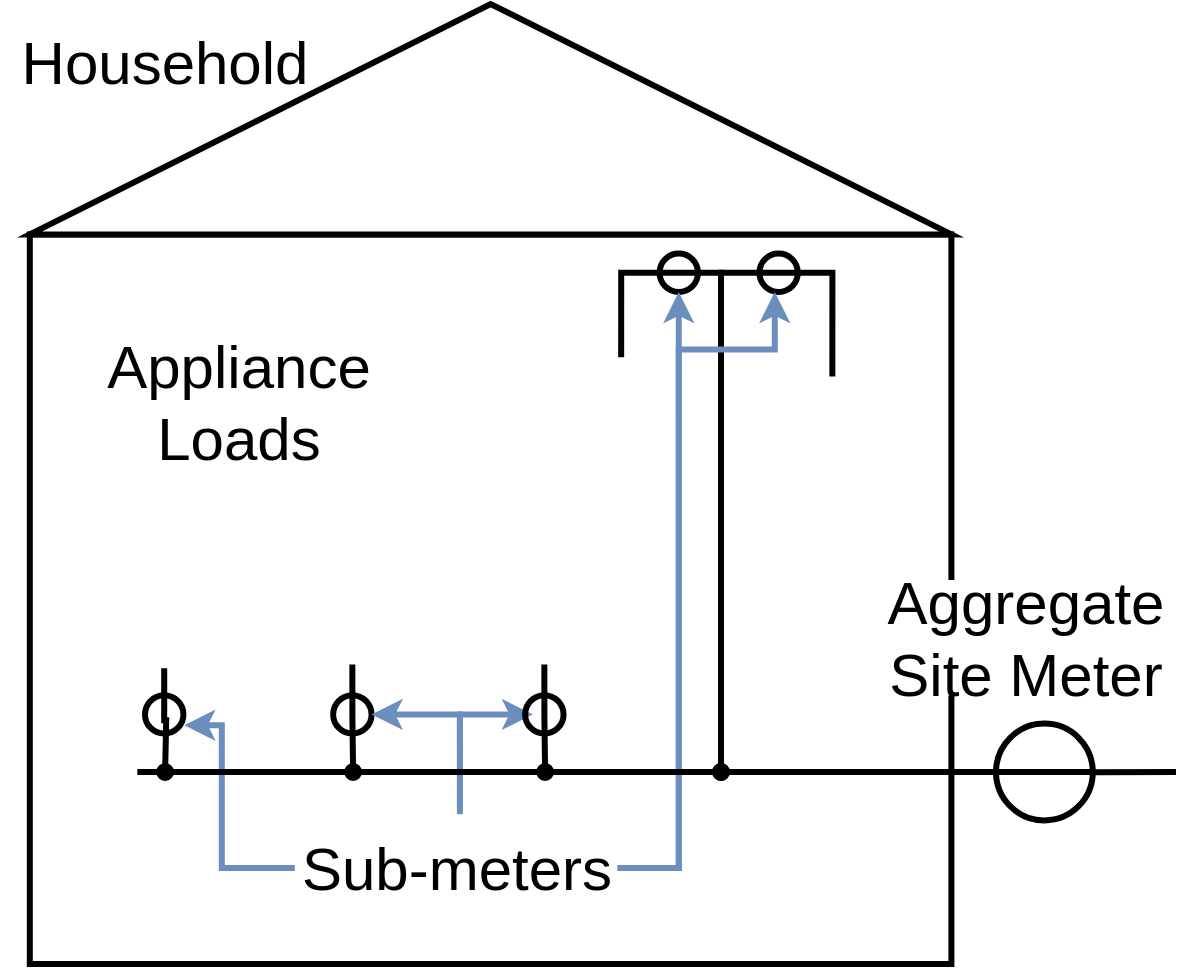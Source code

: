 <mxfile version="20.2.3" type="device"><diagram id="DG4zI-JfdirmqsEEXDW5" name="Page-1"><mxGraphModel dx="773" dy="1230" grid="1" gridSize="10" guides="1" tooltips="1" connect="1" arrows="1" fold="1" page="1" pageScale="1" pageWidth="850" pageHeight="1100" math="0" shadow="0"><root><mxCell id="0"/><mxCell id="1" parent="0"/><mxCell id="UuYaTyddtSKReHWxt0te-2" value="" style="rounded=0;whiteSpace=wrap;html=1;strokeWidth=3;" parent="1" vertex="1"><mxGeometry x="86.9" y="295.2" width="460.8" height="364.8" as="geometry"/></mxCell><mxCell id="UuYaTyddtSKReHWxt0te-3" value="" style="endArrow=none;html=1;rounded=0;strokeWidth=3;startArrow=none;" parent="1" edge="1" source="UuYaTyddtSKReHWxt0te-34"><mxGeometry width="50" height="50" relative="1" as="geometry"><mxPoint x="140.66" y="564" as="sourcePoint"/><mxPoint x="660" y="564" as="targetPoint"/></mxGeometry></mxCell><mxCell id="UuYaTyddtSKReHWxt0te-10" style="edgeStyle=orthogonalEdgeStyle;rounded=0;orthogonalLoop=1;jettySize=auto;html=1;exitX=0.5;exitY=1;exitDx=0;exitDy=0;endArrow=oval;endFill=1;startArrow=none;strokeWidth=3;" parent="1" source="UuYaTyddtSKReHWxt0te-4" edge="1"><mxGeometry relative="1" as="geometry"><mxPoint x="154.563" y="564" as="targetPoint"/></mxGeometry></mxCell><mxCell id="UuYaTyddtSKReHWxt0te-4" value="" style="shape=image;html=1;verticalAlign=top;verticalLabelPosition=bottom;labelBackgroundColor=#ffffff;imageAspect=0;aspect=fixed;image=https://cdn1.iconfinder.com/data/icons/iconoir-vol-2/24/dishwasher-128.png;strokeWidth=3;" parent="1" vertex="1"><mxGeometry x="106.1" y="416.16" width="96" height="96" as="geometry"/></mxCell><mxCell id="UuYaTyddtSKReHWxt0te-11" style="edgeStyle=orthogonalEdgeStyle;rounded=0;orthogonalLoop=1;jettySize=auto;html=1;exitX=0.5;exitY=1;exitDx=0;exitDy=0;endArrow=oval;endFill=1;startArrow=none;strokeWidth=3;" parent="1" source="UuYaTyddtSKReHWxt0te-6" edge="1"><mxGeometry relative="1" as="geometry"><mxPoint x="248.564" y="564" as="targetPoint"/></mxGeometry></mxCell><mxCell id="UuYaTyddtSKReHWxt0te-6" value="" style="shape=image;html=1;verticalAlign=top;verticalLabelPosition=bottom;labelBackgroundColor=#ffffff;imageAspect=0;aspect=fixed;image=https://cdn1.iconfinder.com/data/icons/electronics-outline-24/24/washing_machine_electrical_appliance_electronics_home_appliance_laundry_machine-128.png;strokeWidth=3;" parent="1" vertex="1"><mxGeometry x="202.1" y="418.08" width="92.16" height="92.16" as="geometry"/></mxCell><mxCell id="UuYaTyddtSKReHWxt0te-12" style="edgeStyle=orthogonalEdgeStyle;rounded=0;orthogonalLoop=1;jettySize=auto;html=1;endArrow=oval;endFill=1;exitX=0.5;exitY=1;exitDx=0;exitDy=0;strokeWidth=3;" parent="1" source="UuYaTyddtSKReHWxt0te-8" edge="1"><mxGeometry relative="1" as="geometry"><mxPoint x="344.564" y="564" as="targetPoint"/></mxGeometry></mxCell><mxCell id="UuYaTyddtSKReHWxt0te-8" value="" style="shape=image;html=1;verticalAlign=top;verticalLabelPosition=bottom;labelBackgroundColor=#ffffff;imageAspect=0;aspect=fixed;image=https://cdn1.iconfinder.com/data/icons/iconoir-vol-2/24/fridge-128.png;strokeWidth=3;" parent="1" vertex="1"><mxGeometry x="286.58" y="395.04" width="115.2" height="115.2" as="geometry"/></mxCell><mxCell id="UuYaTyddtSKReHWxt0te-13" value="" style="triangle;whiteSpace=wrap;html=1;strokeWidth=3;rotation=-90;" parent="1" vertex="1"><mxGeometry x="259.7" y="7.2" width="115.2" height="460.8" as="geometry"/></mxCell><mxCell id="UuYaTyddtSKReHWxt0te-17" style="edgeStyle=orthogonalEdgeStyle;rounded=0;orthogonalLoop=1;jettySize=auto;html=1;endArrow=oval;endFill=1;exitX=1;exitY=0.5;exitDx=0;exitDy=0;strokeWidth=3;" parent="1" source="UuYaTyddtSKReHWxt0te-16" edge="1"><mxGeometry relative="1" as="geometry"><mxPoint x="432.5" y="564" as="targetPoint"/><Array as="points"><mxPoint x="382.58" y="314.4"/><mxPoint x="432.5" y="314.4"/></Array></mxGeometry></mxCell><mxCell id="UuYaTyddtSKReHWxt0te-16" value="" style="shape=image;html=1;verticalAlign=top;verticalLabelPosition=bottom;labelBackgroundColor=#ffffff;imageAspect=0;aspect=fixed;image=https://cdn3.iconfinder.com/data/icons/furniture-4-4/512/furniture_living_room_home_house_offie-04-128.png;strokeWidth=3;" parent="1" vertex="1"><mxGeometry x="259.7" y="295.2" width="122.88" height="122.88" as="geometry"/></mxCell><mxCell id="UuYaTyddtSKReHWxt0te-18" value="" style="shape=image;html=1;verticalAlign=top;verticalLabelPosition=bottom;labelBackgroundColor=#ffffff;imageAspect=0;aspect=fixed;image=https://cdn1.iconfinder.com/data/icons/ui-essential-17/32/UI_Essential_Outline_1_essential-app-ui-creative-idea-lamp-128.png;strokeWidth=3;rotation=-180;" parent="1" vertex="1"><mxGeometry x="451.7" y="366.24" width="72.96" height="72.96" as="geometry"/></mxCell><mxCell id="UuYaTyddtSKReHWxt0te-25" value="" style="ellipse;whiteSpace=wrap;html=1;aspect=fixed;strokeWidth=3;rotation=90;fillColor=none;" parent="1" vertex="1"><mxGeometry x="238.58" y="525.6" width="19.2" height="19.2" as="geometry"/></mxCell><mxCell id="UuYaTyddtSKReHWxt0te-27" value="" style="ellipse;whiteSpace=wrap;html=1;aspect=fixed;strokeWidth=3;rotation=90;fillColor=none;" parent="1" vertex="1"><mxGeometry x="144.5" y="525.6" width="19.2" height="19.2" as="geometry"/></mxCell><mxCell id="UuYaTyddtSKReHWxt0te-32" style="edgeStyle=orthogonalEdgeStyle;rounded=0;orthogonalLoop=1;jettySize=auto;html=1;endArrow=oval;endFill=1;strokeWidth=3;" parent="1" source="UuYaTyddtSKReHWxt0te-18" edge="1"><mxGeometry relative="1" as="geometry"><mxPoint x="432.5" y="564" as="targetPoint"/><Array as="points"><mxPoint x="488.18" y="314.4"/><mxPoint x="432.5" y="314.4"/></Array></mxGeometry></mxCell><mxCell id="UuYaTyddtSKReHWxt0te-29" value="" style="ellipse;whiteSpace=wrap;html=1;aspect=fixed;strokeWidth=3;rotation=90;fillColor=none;" parent="1" vertex="1"><mxGeometry x="451.7" y="304.8" width="19.2" height="19.2" as="geometry"/></mxCell><mxCell id="UuYaTyddtSKReHWxt0te-33" value="" style="ellipse;whiteSpace=wrap;html=1;aspect=fixed;strokeWidth=3;rotation=90;fillColor=none;" parent="1" vertex="1"><mxGeometry x="401.78" y="304.8" width="19.2" height="19.2" as="geometry"/></mxCell><mxCell id="UuYaTyddtSKReHWxt0te-41" value="Aggregate Site Meter" style="text;html=1;strokeColor=none;fillColor=default;align=center;verticalAlign=middle;whiteSpace=wrap;rounded=0;strokeWidth=3;fontSize=30;" parent="1" vertex="1"><mxGeometry x="524.66" y="468" width="120" height="57.6" as="geometry"/></mxCell><mxCell id="UuYaTyddtSKReHWxt0te-42" value="Sub-meters" style="text;html=1;strokeColor=none;fillColor=none;align=center;verticalAlign=middle;whiteSpace=wrap;rounded=0;strokeWidth=3;fontSize=30;" parent="1" vertex="1"><mxGeometry x="219.38" y="583.2" width="163.2" height="57.6" as="geometry"/></mxCell><mxCell id="UuYaTyddtSKReHWxt0te-44" value="" style="endArrow=classic;html=1;rounded=0;fillColor=#dae8fc;strokeColor=#6C8EBF;edgeStyle=orthogonalEdgeStyle;entryX=0.5;entryY=0;entryDx=0;entryDy=0;strokeWidth=3;" parent="1" target="UuYaTyddtSKReHWxt0te-25" edge="1"><mxGeometry width="50" height="50" relative="1" as="geometry"><mxPoint x="301.94" y="585.12" as="sourcePoint"/><mxPoint x="259.7" y="544.8" as="targetPoint"/><Array as="points"><mxPoint x="301.94" y="535.2"/></Array></mxGeometry></mxCell><mxCell id="UuYaTyddtSKReHWxt0te-45" value="" style="endArrow=classic;html=1;rounded=0;fillColor=#dae8fc;strokeColor=#6C8EBF;entryX=0.781;entryY=-0.023;entryDx=0;entryDy=0;entryPerimeter=0;exitX=0;exitY=0.5;exitDx=0;exitDy=0;edgeStyle=orthogonalEdgeStyle;strokeWidth=3;" parent="1" source="UuYaTyddtSKReHWxt0te-42" target="UuYaTyddtSKReHWxt0te-27" edge="1"><mxGeometry width="50" height="50" relative="1" as="geometry"><mxPoint x="298.1" y="602.4" as="sourcePoint"/><mxPoint x="278.9" y="564" as="targetPoint"/><Array as="points"><mxPoint x="182.9" y="612"/><mxPoint x="182.9" y="540.96"/></Array></mxGeometry></mxCell><mxCell id="UuYaTyddtSKReHWxt0te-46" value="" style="endArrow=classic;html=1;rounded=0;exitX=1;exitY=0.5;exitDx=0;exitDy=0;fillColor=#dae8fc;strokeColor=#6C8EBF;entryX=1;entryY=0.5;entryDx=0;entryDy=0;edgeStyle=orthogonalEdgeStyle;strokeWidth=3;" parent="1" source="UuYaTyddtSKReHWxt0te-42" target="UuYaTyddtSKReHWxt0te-33" edge="1"><mxGeometry width="50" height="50" relative="1" as="geometry"><mxPoint x="338.132" y="603.494" as="sourcePoint"/><mxPoint x="355.7" y="564" as="targetPoint"/><Array as="points"><mxPoint x="411.38" y="612"/></Array></mxGeometry></mxCell><mxCell id="UuYaTyddtSKReHWxt0te-48" value="" style="endArrow=classic;html=1;rounded=0;fillColor=#dae8fc;strokeColor=#6C8EBF;edgeStyle=orthogonalEdgeStyle;strokeWidth=3;" parent="1" edge="1"><mxGeometry width="50" height="50" relative="1" as="geometry"><mxPoint x="302" y="580" as="sourcePoint"/><mxPoint x="338.5" y="535.2" as="targetPoint"/><Array as="points"><mxPoint x="302" y="583"/><mxPoint x="302" y="535"/></Array></mxGeometry></mxCell><mxCell id="UuYaTyddtSKReHWxt0te-49" value="Appliance Loads" style="text;html=1;strokeColor=none;fillColor=none;align=center;verticalAlign=middle;whiteSpace=wrap;rounded=0;strokeWidth=3;fontSize=30;" parent="1" vertex="1"><mxGeometry x="110" y="350" width="163.2" height="57.6" as="geometry"/></mxCell><mxCell id="UuYaTyddtSKReHWxt0te-50" value="Household" style="text;html=1;strokeColor=none;fillColor=none;align=center;verticalAlign=middle;whiteSpace=wrap;rounded=0;strokeWidth=3;fontSize=30;" parent="1" vertex="1"><mxGeometry x="72.5" y="180" width="163.2" height="57.6" as="geometry"/></mxCell><mxCell id="UuYaTyddtSKReHWxt0te-51" value="" style="endArrow=classic;html=1;rounded=0;exitX=1;exitY=0.5;exitDx=0;exitDy=0;fillColor=#dae8fc;strokeColor=#6C8EBF;entryX=1;entryY=0.5;entryDx=0;entryDy=0;edgeStyle=orthogonalEdgeStyle;strokeWidth=3;" parent="1" edge="1"><mxGeometry width="50" height="50" relative="1" as="geometry"><mxPoint x="380.66" y="612" as="sourcePoint"/><mxPoint x="459.38" y="324.0" as="targetPoint"/><Array as="points"><mxPoint x="411.38" y="612"/><mxPoint x="411.38" y="352.8"/><mxPoint x="459.38" y="352.8"/></Array></mxGeometry></mxCell><mxCell id="UuYaTyddtSKReHWxt0te-14" value="" style="ellipse;whiteSpace=wrap;html=1;aspect=fixed;strokeWidth=3;rotation=90;fillColor=none;" parent="1" vertex="1"><mxGeometry x="334.58" y="525.6" width="19.2" height="19.2" as="geometry"/></mxCell><mxCell id="UuYaTyddtSKReHWxt0te-34" value="" style="ellipse;whiteSpace=wrap;html=1;aspect=fixed;strokeWidth=3;fillColor=none;" parent="1" vertex="1"><mxGeometry x="570" y="539.8" width="48.4" height="48.4" as="geometry"/></mxCell><mxCell id="WtYjKG72yhslDEku50or-3" value="" style="endArrow=none;html=1;rounded=0;entryX=1;entryY=0.5;entryDx=0;entryDy=0;strokeWidth=3;" edge="1" parent="1" target="UuYaTyddtSKReHWxt0te-34"><mxGeometry width="50" height="50" relative="1" as="geometry"><mxPoint x="140.66" y="564" as="sourcePoint"/><mxPoint x="730.1" y="564" as="targetPoint"/></mxGeometry></mxCell></root></mxGraphModel></diagram></mxfile>